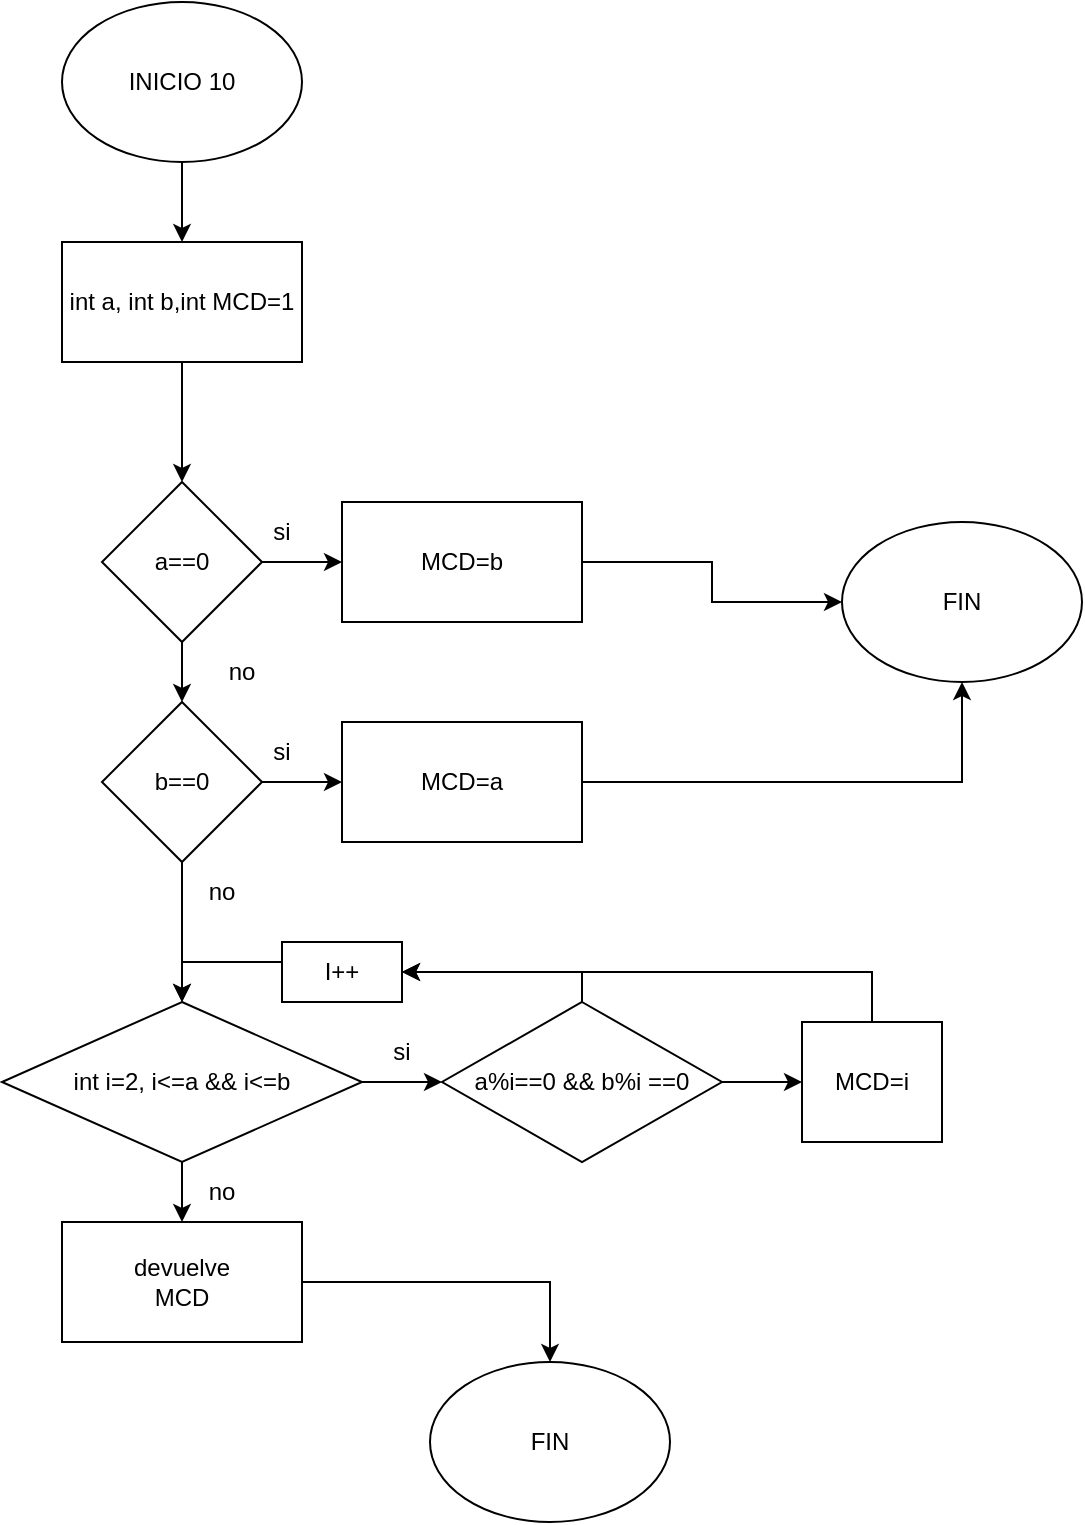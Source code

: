 <mxfile version="24.4.0" type="github">
  <diagram name="Página-1" id="jIRtGHiFkgrxesrdVulj">
    <mxGraphModel dx="730" dy="775" grid="1" gridSize="10" guides="1" tooltips="1" connect="1" arrows="1" fold="1" page="1" pageScale="1" pageWidth="827" pageHeight="1169" math="0" shadow="0">
      <root>
        <mxCell id="0" />
        <mxCell id="1" parent="0" />
        <mxCell id="dpN6cogNnL0V7rVS9stt-3" value="" style="edgeStyle=orthogonalEdgeStyle;rounded=0;orthogonalLoop=1;jettySize=auto;html=1;" edge="1" parent="1" source="dpN6cogNnL0V7rVS9stt-1" target="dpN6cogNnL0V7rVS9stt-2">
          <mxGeometry relative="1" as="geometry" />
        </mxCell>
        <mxCell id="dpN6cogNnL0V7rVS9stt-1" value="INICIO 10" style="ellipse;whiteSpace=wrap;html=1;" vertex="1" parent="1">
          <mxGeometry x="170" y="30" width="120" height="80" as="geometry" />
        </mxCell>
        <mxCell id="dpN6cogNnL0V7rVS9stt-5" value="" style="edgeStyle=orthogonalEdgeStyle;rounded=0;orthogonalLoop=1;jettySize=auto;html=1;" edge="1" parent="1" source="dpN6cogNnL0V7rVS9stt-2" target="dpN6cogNnL0V7rVS9stt-4">
          <mxGeometry relative="1" as="geometry" />
        </mxCell>
        <mxCell id="dpN6cogNnL0V7rVS9stt-2" value="int a, int b,int MCD=1" style="whiteSpace=wrap;html=1;" vertex="1" parent="1">
          <mxGeometry x="170" y="150" width="120" height="60" as="geometry" />
        </mxCell>
        <mxCell id="dpN6cogNnL0V7rVS9stt-7" value="" style="edgeStyle=orthogonalEdgeStyle;rounded=0;orthogonalLoop=1;jettySize=auto;html=1;" edge="1" parent="1" source="dpN6cogNnL0V7rVS9stt-4" target="dpN6cogNnL0V7rVS9stt-6">
          <mxGeometry relative="1" as="geometry" />
        </mxCell>
        <mxCell id="dpN6cogNnL0V7rVS9stt-9" value="" style="edgeStyle=orthogonalEdgeStyle;rounded=0;orthogonalLoop=1;jettySize=auto;html=1;" edge="1" parent="1" source="dpN6cogNnL0V7rVS9stt-4" target="dpN6cogNnL0V7rVS9stt-8">
          <mxGeometry relative="1" as="geometry" />
        </mxCell>
        <mxCell id="dpN6cogNnL0V7rVS9stt-4" value="a==0" style="rhombus;whiteSpace=wrap;html=1;" vertex="1" parent="1">
          <mxGeometry x="190" y="270" width="80" height="80" as="geometry" />
        </mxCell>
        <mxCell id="dpN6cogNnL0V7rVS9stt-28" style="edgeStyle=orthogonalEdgeStyle;rounded=0;orthogonalLoop=1;jettySize=auto;html=1;entryX=0;entryY=0.5;entryDx=0;entryDy=0;" edge="1" parent="1" source="dpN6cogNnL0V7rVS9stt-6" target="dpN6cogNnL0V7rVS9stt-26">
          <mxGeometry relative="1" as="geometry" />
        </mxCell>
        <mxCell id="dpN6cogNnL0V7rVS9stt-6" value="MCD=b" style="whiteSpace=wrap;html=1;" vertex="1" parent="1">
          <mxGeometry x="310" y="280" width="120" height="60" as="geometry" />
        </mxCell>
        <mxCell id="dpN6cogNnL0V7rVS9stt-11" value="" style="edgeStyle=orthogonalEdgeStyle;rounded=0;orthogonalLoop=1;jettySize=auto;html=1;" edge="1" parent="1" source="dpN6cogNnL0V7rVS9stt-8" target="dpN6cogNnL0V7rVS9stt-10">
          <mxGeometry relative="1" as="geometry" />
        </mxCell>
        <mxCell id="dpN6cogNnL0V7rVS9stt-13" value="" style="edgeStyle=orthogonalEdgeStyle;rounded=0;orthogonalLoop=1;jettySize=auto;html=1;" edge="1" parent="1" source="dpN6cogNnL0V7rVS9stt-8" target="dpN6cogNnL0V7rVS9stt-12">
          <mxGeometry relative="1" as="geometry" />
        </mxCell>
        <mxCell id="dpN6cogNnL0V7rVS9stt-8" value="b==0" style="rhombus;whiteSpace=wrap;html=1;" vertex="1" parent="1">
          <mxGeometry x="190" y="380" width="80" height="80" as="geometry" />
        </mxCell>
        <mxCell id="dpN6cogNnL0V7rVS9stt-29" style="edgeStyle=orthogonalEdgeStyle;rounded=0;orthogonalLoop=1;jettySize=auto;html=1;entryX=0.5;entryY=1;entryDx=0;entryDy=0;" edge="1" parent="1" source="dpN6cogNnL0V7rVS9stt-10" target="dpN6cogNnL0V7rVS9stt-26">
          <mxGeometry relative="1" as="geometry" />
        </mxCell>
        <mxCell id="dpN6cogNnL0V7rVS9stt-10" value="MCD=a" style="whiteSpace=wrap;html=1;" vertex="1" parent="1">
          <mxGeometry x="310" y="390" width="120" height="60" as="geometry" />
        </mxCell>
        <mxCell id="dpN6cogNnL0V7rVS9stt-15" value="" style="edgeStyle=orthogonalEdgeStyle;rounded=0;orthogonalLoop=1;jettySize=auto;html=1;" edge="1" parent="1" source="dpN6cogNnL0V7rVS9stt-12" target="dpN6cogNnL0V7rVS9stt-14">
          <mxGeometry relative="1" as="geometry" />
        </mxCell>
        <mxCell id="dpN6cogNnL0V7rVS9stt-23" value="" style="edgeStyle=orthogonalEdgeStyle;rounded=0;orthogonalLoop=1;jettySize=auto;html=1;" edge="1" parent="1" source="dpN6cogNnL0V7rVS9stt-12" target="dpN6cogNnL0V7rVS9stt-22">
          <mxGeometry relative="1" as="geometry" />
        </mxCell>
        <mxCell id="dpN6cogNnL0V7rVS9stt-12" value="int i=2, i&amp;lt;=a &amp;amp;&amp;amp; i&amp;lt;=b" style="rhombus;whiteSpace=wrap;html=1;" vertex="1" parent="1">
          <mxGeometry x="140" y="530" width="180" height="80" as="geometry" />
        </mxCell>
        <mxCell id="dpN6cogNnL0V7rVS9stt-17" value="" style="edgeStyle=orthogonalEdgeStyle;rounded=0;orthogonalLoop=1;jettySize=auto;html=1;" edge="1" parent="1" source="dpN6cogNnL0V7rVS9stt-14" target="dpN6cogNnL0V7rVS9stt-16">
          <mxGeometry relative="1" as="geometry" />
        </mxCell>
        <mxCell id="dpN6cogNnL0V7rVS9stt-20" style="edgeStyle=orthogonalEdgeStyle;rounded=0;orthogonalLoop=1;jettySize=auto;html=1;" edge="1" parent="1" source="dpN6cogNnL0V7rVS9stt-14" target="dpN6cogNnL0V7rVS9stt-18">
          <mxGeometry relative="1" as="geometry">
            <mxPoint x="430" y="500" as="targetPoint" />
            <Array as="points">
              <mxPoint x="430" y="515" />
            </Array>
          </mxGeometry>
        </mxCell>
        <mxCell id="dpN6cogNnL0V7rVS9stt-14" value="a%i==0 &amp;amp;&amp;amp; b%i ==0" style="rhombus;whiteSpace=wrap;html=1;" vertex="1" parent="1">
          <mxGeometry x="360" y="530" width="140" height="80" as="geometry" />
        </mxCell>
        <mxCell id="dpN6cogNnL0V7rVS9stt-19" style="edgeStyle=orthogonalEdgeStyle;rounded=0;orthogonalLoop=1;jettySize=auto;html=1;entryX=1;entryY=0.5;entryDx=0;entryDy=0;" edge="1" parent="1" source="dpN6cogNnL0V7rVS9stt-16" target="dpN6cogNnL0V7rVS9stt-18">
          <mxGeometry relative="1" as="geometry">
            <Array as="points">
              <mxPoint x="575" y="515" />
            </Array>
          </mxGeometry>
        </mxCell>
        <mxCell id="dpN6cogNnL0V7rVS9stt-16" value="MCD=i" style="whiteSpace=wrap;html=1;" vertex="1" parent="1">
          <mxGeometry x="540" y="540" width="70" height="60" as="geometry" />
        </mxCell>
        <mxCell id="dpN6cogNnL0V7rVS9stt-21" style="edgeStyle=orthogonalEdgeStyle;rounded=0;orthogonalLoop=1;jettySize=auto;html=1;entryX=0.5;entryY=0;entryDx=0;entryDy=0;" edge="1" parent="1" source="dpN6cogNnL0V7rVS9stt-18" target="dpN6cogNnL0V7rVS9stt-12">
          <mxGeometry relative="1" as="geometry">
            <Array as="points">
              <mxPoint x="230" y="510" />
            </Array>
          </mxGeometry>
        </mxCell>
        <mxCell id="dpN6cogNnL0V7rVS9stt-18" value="I++" style="rounded=0;whiteSpace=wrap;html=1;" vertex="1" parent="1">
          <mxGeometry x="280" y="500" width="60" height="30" as="geometry" />
        </mxCell>
        <mxCell id="dpN6cogNnL0V7rVS9stt-25" style="edgeStyle=orthogonalEdgeStyle;rounded=0;orthogonalLoop=1;jettySize=auto;html=1;" edge="1" parent="1" source="dpN6cogNnL0V7rVS9stt-22" target="dpN6cogNnL0V7rVS9stt-24">
          <mxGeometry relative="1" as="geometry" />
        </mxCell>
        <mxCell id="dpN6cogNnL0V7rVS9stt-22" value="devuelve&lt;div&gt;MCD&lt;/div&gt;" style="whiteSpace=wrap;html=1;" vertex="1" parent="1">
          <mxGeometry x="170" y="640" width="120" height="60" as="geometry" />
        </mxCell>
        <mxCell id="dpN6cogNnL0V7rVS9stt-24" value="FIN" style="ellipse;whiteSpace=wrap;html=1;" vertex="1" parent="1">
          <mxGeometry x="354" y="710" width="120" height="80" as="geometry" />
        </mxCell>
        <mxCell id="dpN6cogNnL0V7rVS9stt-26" value="FIN" style="ellipse;whiteSpace=wrap;html=1;" vertex="1" parent="1">
          <mxGeometry x="560" y="290" width="120" height="80" as="geometry" />
        </mxCell>
        <mxCell id="dpN6cogNnL0V7rVS9stt-30" value="si" style="text;html=1;align=center;verticalAlign=middle;whiteSpace=wrap;rounded=0;" vertex="1" parent="1">
          <mxGeometry x="250" y="280" width="60" height="30" as="geometry" />
        </mxCell>
        <mxCell id="dpN6cogNnL0V7rVS9stt-31" value="si" style="text;html=1;align=center;verticalAlign=middle;whiteSpace=wrap;rounded=0;" vertex="1" parent="1">
          <mxGeometry x="250" y="390" width="60" height="30" as="geometry" />
        </mxCell>
        <mxCell id="dpN6cogNnL0V7rVS9stt-34" value="si" style="text;html=1;align=center;verticalAlign=middle;whiteSpace=wrap;rounded=0;" vertex="1" parent="1">
          <mxGeometry x="310" y="540" width="60" height="30" as="geometry" />
        </mxCell>
        <mxCell id="dpN6cogNnL0V7rVS9stt-35" value="no" style="text;html=1;align=center;verticalAlign=middle;whiteSpace=wrap;rounded=0;" vertex="1" parent="1">
          <mxGeometry x="230" y="350" width="60" height="30" as="geometry" />
        </mxCell>
        <mxCell id="dpN6cogNnL0V7rVS9stt-36" value="no" style="text;html=1;align=center;verticalAlign=middle;whiteSpace=wrap;rounded=0;" vertex="1" parent="1">
          <mxGeometry x="220" y="460" width="60" height="30" as="geometry" />
        </mxCell>
        <mxCell id="dpN6cogNnL0V7rVS9stt-37" value="no" style="text;html=1;align=center;verticalAlign=middle;whiteSpace=wrap;rounded=0;" vertex="1" parent="1">
          <mxGeometry x="220" y="610" width="60" height="30" as="geometry" />
        </mxCell>
      </root>
    </mxGraphModel>
  </diagram>
</mxfile>
